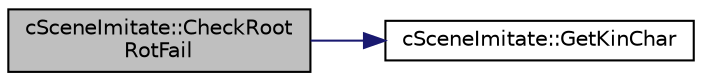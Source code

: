 digraph "cSceneImitate::CheckRootRotFail"
{
 // LATEX_PDF_SIZE
  edge [fontname="Helvetica",fontsize="10",labelfontname="Helvetica",labelfontsize="10"];
  node [fontname="Helvetica",fontsize="10",shape=record];
  rankdir="LR";
  Node1 [label="cSceneImitate::CheckRoot\lRotFail",height=0.2,width=0.4,color="black", fillcolor="grey75", style="filled", fontcolor="black",tooltip=" "];
  Node1 -> Node2 [color="midnightblue",fontsize="10",style="solid",fontname="Helvetica"];
  Node2 [label="cSceneImitate::GetKinChar",height=0.2,width=0.4,color="black", fillcolor="white", style="filled",URL="$classc_scene_imitate.html#a712921943778a0f7631ac723f42f3fc1",tooltip=" "];
}
